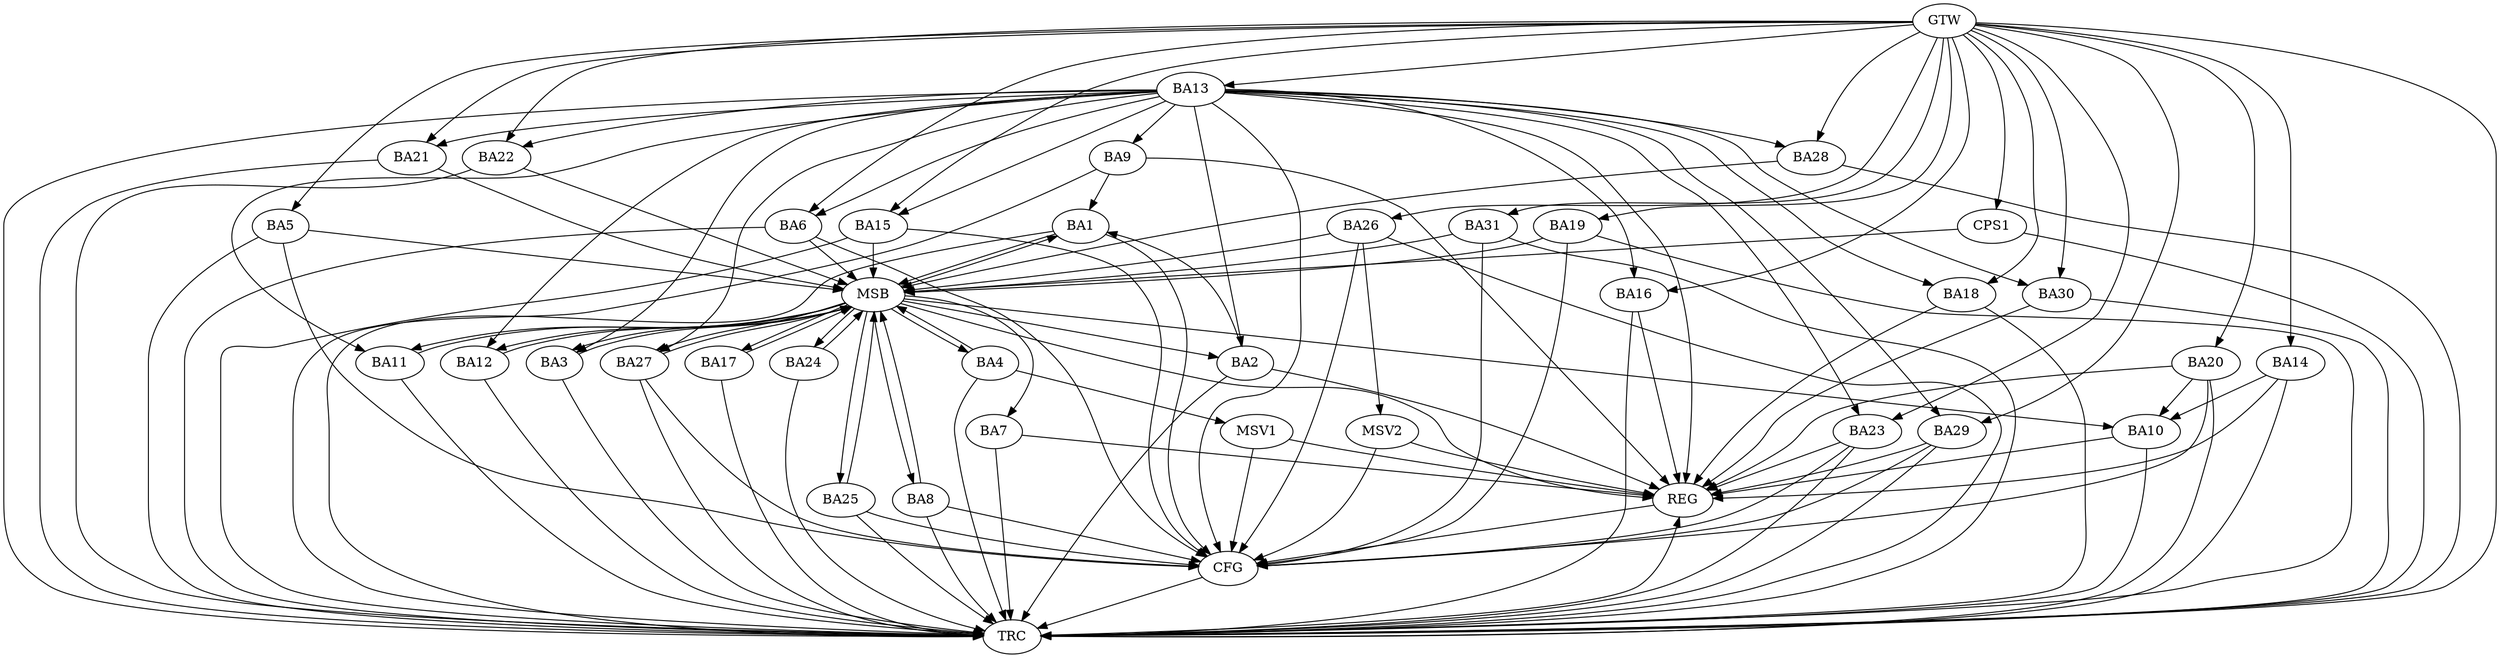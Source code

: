 strict digraph G {
  BA1 [ label="BA1" ];
  BA2 [ label="BA2" ];
  BA3 [ label="BA3" ];
  BA4 [ label="BA4" ];
  BA5 [ label="BA5" ];
  BA6 [ label="BA6" ];
  BA7 [ label="BA7" ];
  BA8 [ label="BA8" ];
  BA9 [ label="BA9" ];
  BA10 [ label="BA10" ];
  BA11 [ label="BA11" ];
  BA12 [ label="BA12" ];
  BA13 [ label="BA13" ];
  BA14 [ label="BA14" ];
  BA15 [ label="BA15" ];
  BA16 [ label="BA16" ];
  BA17 [ label="BA17" ];
  BA18 [ label="BA18" ];
  BA19 [ label="BA19" ];
  BA20 [ label="BA20" ];
  BA21 [ label="BA21" ];
  BA22 [ label="BA22" ];
  BA23 [ label="BA23" ];
  BA24 [ label="BA24" ];
  BA25 [ label="BA25" ];
  BA26 [ label="BA26" ];
  BA27 [ label="BA27" ];
  BA28 [ label="BA28" ];
  BA29 [ label="BA29" ];
  BA30 [ label="BA30" ];
  BA31 [ label="BA31" ];
  CPS1 [ label="CPS1" ];
  GTW [ label="GTW" ];
  REG [ label="REG" ];
  MSB [ label="MSB" ];
  CFG [ label="CFG" ];
  TRC [ label="TRC" ];
  MSV1 [ label="MSV1" ];
  MSV2 [ label="MSV2" ];
  BA2 -> BA1;
  BA9 -> BA1;
  BA13 -> BA3;
  BA14 -> BA10;
  BA20 -> BA10;
  GTW -> BA5;
  GTW -> BA6;
  GTW -> BA13;
  GTW -> BA14;
  GTW -> BA15;
  GTW -> BA16;
  GTW -> BA18;
  GTW -> BA19;
  GTW -> BA20;
  GTW -> BA21;
  GTW -> BA22;
  GTW -> BA23;
  GTW -> BA26;
  GTW -> BA28;
  GTW -> BA29;
  GTW -> BA30;
  GTW -> BA31;
  GTW -> CPS1;
  BA2 -> REG;
  BA7 -> REG;
  BA9 -> REG;
  BA10 -> REG;
  BA13 -> REG;
  BA14 -> REG;
  BA16 -> REG;
  BA18 -> REG;
  BA20 -> REG;
  BA23 -> REG;
  BA29 -> REG;
  BA30 -> REG;
  BA1 -> MSB;
  MSB -> BA2;
  MSB -> REG;
  BA3 -> MSB;
  MSB -> BA1;
  BA4 -> MSB;
  BA5 -> MSB;
  BA6 -> MSB;
  MSB -> BA4;
  BA8 -> MSB;
  MSB -> BA3;
  BA11 -> MSB;
  BA12 -> MSB;
  BA15 -> MSB;
  MSB -> BA7;
  BA17 -> MSB;
  BA19 -> MSB;
  MSB -> BA8;
  BA21 -> MSB;
  MSB -> BA17;
  BA22 -> MSB;
  MSB -> BA11;
  BA24 -> MSB;
  BA25 -> MSB;
  BA26 -> MSB;
  BA27 -> MSB;
  BA28 -> MSB;
  BA31 -> MSB;
  MSB -> BA10;
  CPS1 -> MSB;
  MSB -> BA27;
  MSB -> BA24;
  MSB -> BA12;
  MSB -> BA25;
  BA15 -> CFG;
  BA1 -> CFG;
  BA27 -> CFG;
  BA26 -> CFG;
  BA20 -> CFG;
  BA29 -> CFG;
  BA8 -> CFG;
  BA19 -> CFG;
  BA13 -> CFG;
  BA25 -> CFG;
  BA6 -> CFG;
  BA23 -> CFG;
  BA5 -> CFG;
  BA31 -> CFG;
  REG -> CFG;
  BA1 -> TRC;
  BA2 -> TRC;
  BA3 -> TRC;
  BA4 -> TRC;
  BA5 -> TRC;
  BA6 -> TRC;
  BA7 -> TRC;
  BA8 -> TRC;
  BA9 -> TRC;
  BA10 -> TRC;
  BA11 -> TRC;
  BA12 -> TRC;
  BA13 -> TRC;
  BA14 -> TRC;
  BA15 -> TRC;
  BA16 -> TRC;
  BA17 -> TRC;
  BA18 -> TRC;
  BA19 -> TRC;
  BA20 -> TRC;
  BA21 -> TRC;
  BA22 -> TRC;
  BA23 -> TRC;
  BA24 -> TRC;
  BA25 -> TRC;
  BA26 -> TRC;
  BA27 -> TRC;
  BA28 -> TRC;
  BA29 -> TRC;
  BA30 -> TRC;
  BA31 -> TRC;
  CPS1 -> TRC;
  GTW -> TRC;
  CFG -> TRC;
  TRC -> REG;
  BA13 -> BA16;
  BA13 -> BA27;
  BA13 -> BA22;
  BA13 -> BA15;
  BA13 -> BA28;
  BA13 -> BA6;
  BA13 -> BA29;
  BA13 -> BA23;
  BA13 -> BA9;
  BA13 -> BA11;
  BA13 -> BA30;
  BA13 -> BA18;
  BA13 -> BA2;
  BA13 -> BA12;
  BA13 -> BA21;
  BA4 -> MSV1;
  MSV1 -> REG;
  MSV1 -> CFG;
  BA26 -> MSV2;
  MSV2 -> REG;
  MSV2 -> CFG;
}
